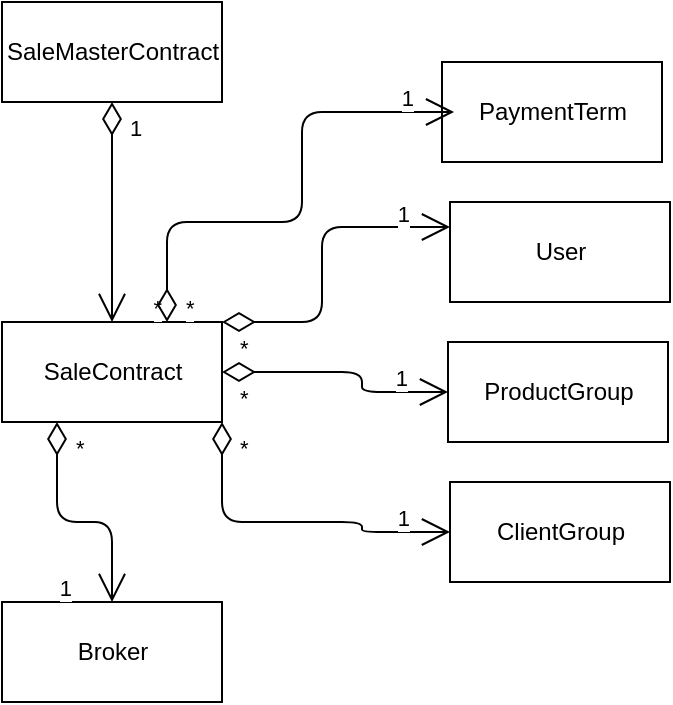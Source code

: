<mxfile version="13.4.5" type="github"><diagram id="xUYwHQAnJaQRM0SXfUqJ" name="Page-1"><mxGraphModel dx="1108" dy="433" grid="1" gridSize="10" guides="1" tooltips="1" connect="1" arrows="1" fold="1" page="1" pageScale="1" pageWidth="827" pageHeight="1169" math="0" shadow="0"><root><mxCell id="0"/><mxCell id="1" parent="0"/><mxCell id="oe-XNxj3-mksXrI5bO-q-1" value="SaleMasterContract" style="html=1;" vertex="1" parent="1"><mxGeometry x="70" y="50" width="110" height="50" as="geometry"/></mxCell><mxCell id="2" value="SaleContract" style="html=1;" vertex="1" parent="1"><mxGeometry x="70" y="210" width="110" height="50" as="geometry"/></mxCell><mxCell id="oe-XNxj3-mksXrI5bO-q-5" value="" style="endArrow=open;html=1;endSize=12;startArrow=diamondThin;startSize=14;startFill=0;edgeStyle=orthogonalEdgeStyle;exitX=0.5;exitY=1;exitDx=0;exitDy=0;entryX=0.5;entryY=0;entryDx=0;entryDy=0;" edge="1" parent="1" source="oe-XNxj3-mksXrI5bO-q-1" target="2"><mxGeometry relative="1" as="geometry"><mxPoint x="180" y="160" as="sourcePoint"/><mxPoint x="340" y="160" as="targetPoint"/></mxGeometry></mxCell><mxCell id="oe-XNxj3-mksXrI5bO-q-6" value="1" style="edgeLabel;resizable=0;html=1;align=left;verticalAlign=top;" connectable="0" vertex="1" parent="oe-XNxj3-mksXrI5bO-q-5"><mxGeometry x="-1" relative="1" as="geometry"><mxPoint x="7" as="offset"/></mxGeometry></mxCell><mxCell id="oe-XNxj3-mksXrI5bO-q-7" value="*" style="edgeLabel;resizable=0;html=1;align=right;verticalAlign=top;" connectable="0" vertex="1" parent="oe-XNxj3-mksXrI5bO-q-5"><mxGeometry x="1" relative="1" as="geometry"><mxPoint x="25" y="-20" as="offset"/></mxGeometry></mxCell><mxCell id="oe-XNxj3-mksXrI5bO-q-8" value="PaymentTerm" style="html=1;" vertex="1" parent="1"><mxGeometry x="290" y="80" width="110" height="50" as="geometry"/></mxCell><mxCell id="oe-XNxj3-mksXrI5bO-q-13" value="" style="endArrow=open;html=1;endSize=12;startArrow=diamondThin;startSize=14;startFill=0;edgeStyle=orthogonalEdgeStyle;exitX=0.75;exitY=0;exitDx=0;exitDy=0;entryX=0.055;entryY=0.5;entryDx=0;entryDy=0;entryPerimeter=0;" edge="1" parent="1" source="2" target="oe-XNxj3-mksXrI5bO-q-8"><mxGeometry relative="1" as="geometry"><mxPoint x="290" y="180" as="sourcePoint"/><mxPoint x="300" y="105" as="targetPoint"/><Array as="points"><mxPoint x="153" y="160"/><mxPoint x="220" y="160"/><mxPoint x="220" y="105"/></Array></mxGeometry></mxCell><mxCell id="oe-XNxj3-mksXrI5bO-q-14" value="*" style="edgeLabel;resizable=0;html=1;align=left;verticalAlign=top;" connectable="0" vertex="1" parent="oe-XNxj3-mksXrI5bO-q-13"><mxGeometry x="-1" relative="1" as="geometry"><mxPoint x="7" y="-20" as="offset"/></mxGeometry></mxCell><mxCell id="oe-XNxj3-mksXrI5bO-q-15" value="1" style="edgeLabel;resizable=0;html=1;align=right;verticalAlign=top;" connectable="0" vertex="1" parent="oe-XNxj3-mksXrI5bO-q-13"><mxGeometry x="1" relative="1" as="geometry"><mxPoint x="-20" y="-20" as="offset"/></mxGeometry></mxCell><mxCell id="oe-XNxj3-mksXrI5bO-q-16" value="User" style="html=1;" vertex="1" parent="1"><mxGeometry x="294" y="150" width="110" height="50" as="geometry"/></mxCell><mxCell id="oe-XNxj3-mksXrI5bO-q-17" value="" style="endArrow=open;html=1;endSize=12;startArrow=diamondThin;startSize=14;startFill=0;edgeStyle=orthogonalEdgeStyle;exitX=1;exitY=0;exitDx=0;exitDy=0;entryX=0;entryY=0.25;entryDx=0;entryDy=0;" edge="1" parent="1" source="2" target="oe-XNxj3-mksXrI5bO-q-16"><mxGeometry relative="1" as="geometry"><mxPoint x="173.95" y="325" as="sourcePoint"/><mxPoint x="290.0" y="220" as="targetPoint"/><Array as="points"><mxPoint x="230" y="210"/><mxPoint x="230" y="163"/></Array></mxGeometry></mxCell><mxCell id="oe-XNxj3-mksXrI5bO-q-18" value="*" style="edgeLabel;resizable=0;html=1;align=left;verticalAlign=top;" connectable="0" vertex="1" parent="oe-XNxj3-mksXrI5bO-q-17"><mxGeometry x="-1" relative="1" as="geometry"><mxPoint x="7" as="offset"/></mxGeometry></mxCell><mxCell id="oe-XNxj3-mksXrI5bO-q-19" value="1" style="edgeLabel;resizable=0;html=1;align=right;verticalAlign=top;" connectable="0" vertex="1" parent="oe-XNxj3-mksXrI5bO-q-17"><mxGeometry x="1" relative="1" as="geometry"><mxPoint x="-20" y="-20" as="offset"/></mxGeometry></mxCell><mxCell id="oe-XNxj3-mksXrI5bO-q-20" value="ProductGroup" style="html=1;" vertex="1" parent="1"><mxGeometry x="293" y="220" width="110" height="50" as="geometry"/></mxCell><mxCell id="oe-XNxj3-mksXrI5bO-q-24" value="" style="endArrow=open;html=1;endSize=12;startArrow=diamondThin;startSize=14;startFill=0;edgeStyle=orthogonalEdgeStyle;exitX=1;exitY=0.5;exitDx=0;exitDy=0;entryX=0;entryY=0.5;entryDx=0;entryDy=0;" edge="1" parent="1" source="2" target="oe-XNxj3-mksXrI5bO-q-20"><mxGeometry relative="1" as="geometry"><mxPoint x="190" y="244.5" as="sourcePoint"/><mxPoint x="290" y="244.5" as="targetPoint"/><Array as="points"><mxPoint x="250" y="235"/><mxPoint x="250" y="245"/></Array></mxGeometry></mxCell><mxCell id="oe-XNxj3-mksXrI5bO-q-25" value="*" style="edgeLabel;resizable=0;html=1;align=left;verticalAlign=top;" connectable="0" vertex="1" parent="oe-XNxj3-mksXrI5bO-q-24"><mxGeometry x="-1" relative="1" as="geometry"><mxPoint x="7" as="offset"/></mxGeometry></mxCell><mxCell id="oe-XNxj3-mksXrI5bO-q-26" value="1" style="edgeLabel;resizable=0;html=1;align=right;verticalAlign=top;" connectable="0" vertex="1" parent="oe-XNxj3-mksXrI5bO-q-24"><mxGeometry x="1" relative="1" as="geometry"><mxPoint x="-20" y="-20" as="offset"/></mxGeometry></mxCell><mxCell id="oe-XNxj3-mksXrI5bO-q-27" value="ClientGroup" style="html=1;" vertex="1" parent="1"><mxGeometry x="294" y="290" width="110" height="50" as="geometry"/></mxCell><mxCell id="oe-XNxj3-mksXrI5bO-q-28" value="" style="endArrow=open;html=1;endSize=12;startArrow=diamondThin;startSize=14;startFill=0;edgeStyle=orthogonalEdgeStyle;exitX=1;exitY=1;exitDx=0;exitDy=0;entryX=0;entryY=0.5;entryDx=0;entryDy=0;" edge="1" parent="1" source="2" target="oe-XNxj3-mksXrI5bO-q-27"><mxGeometry relative="1" as="geometry"><mxPoint x="150" y="310" as="sourcePoint"/><mxPoint x="263" y="320" as="targetPoint"/><Array as="points"><mxPoint x="180" y="310"/><mxPoint x="250" y="310"/><mxPoint x="250" y="315"/></Array></mxGeometry></mxCell><mxCell id="oe-XNxj3-mksXrI5bO-q-29" value="*" style="edgeLabel;resizable=0;html=1;align=left;verticalAlign=top;" connectable="0" vertex="1" parent="oe-XNxj3-mksXrI5bO-q-28"><mxGeometry x="-1" relative="1" as="geometry"><mxPoint x="7" as="offset"/></mxGeometry></mxCell><mxCell id="oe-XNxj3-mksXrI5bO-q-30" value="1" style="edgeLabel;resizable=0;html=1;align=right;verticalAlign=top;" connectable="0" vertex="1" parent="oe-XNxj3-mksXrI5bO-q-28"><mxGeometry x="1" relative="1" as="geometry"><mxPoint x="-20" y="-20" as="offset"/></mxGeometry></mxCell><mxCell id="oe-XNxj3-mksXrI5bO-q-31" value="Broker" style="html=1;" vertex="1" parent="1"><mxGeometry x="70" y="350" width="110" height="50" as="geometry"/></mxCell><mxCell id="oe-XNxj3-mksXrI5bO-q-32" value="" style="endArrow=open;html=1;endSize=12;startArrow=diamondThin;startSize=14;startFill=0;edgeStyle=orthogonalEdgeStyle;exitX=0.25;exitY=1;exitDx=0;exitDy=0;entryX=0.5;entryY=0;entryDx=0;entryDy=0;" edge="1" parent="1" source="2" target="oe-XNxj3-mksXrI5bO-q-31"><mxGeometry relative="1" as="geometry"><mxPoint x="120" y="280" as="sourcePoint"/><mxPoint x="170" y="335" as="targetPoint"/><Array as="points"><mxPoint x="98" y="310"/><mxPoint x="125" y="310"/></Array></mxGeometry></mxCell><mxCell id="oe-XNxj3-mksXrI5bO-q-33" value="*" style="edgeLabel;resizable=0;html=1;align=left;verticalAlign=top;" connectable="0" vertex="1" parent="oe-XNxj3-mksXrI5bO-q-32"><mxGeometry x="-1" relative="1" as="geometry"><mxPoint x="7" as="offset"/></mxGeometry></mxCell><mxCell id="oe-XNxj3-mksXrI5bO-q-34" value="1" style="edgeLabel;resizable=0;html=1;align=right;verticalAlign=top;" connectable="0" vertex="1" parent="oe-XNxj3-mksXrI5bO-q-32"><mxGeometry x="1" relative="1" as="geometry"><mxPoint x="-20" y="-20" as="offset"/></mxGeometry></mxCell></root></mxGraphModel></diagram></mxfile>